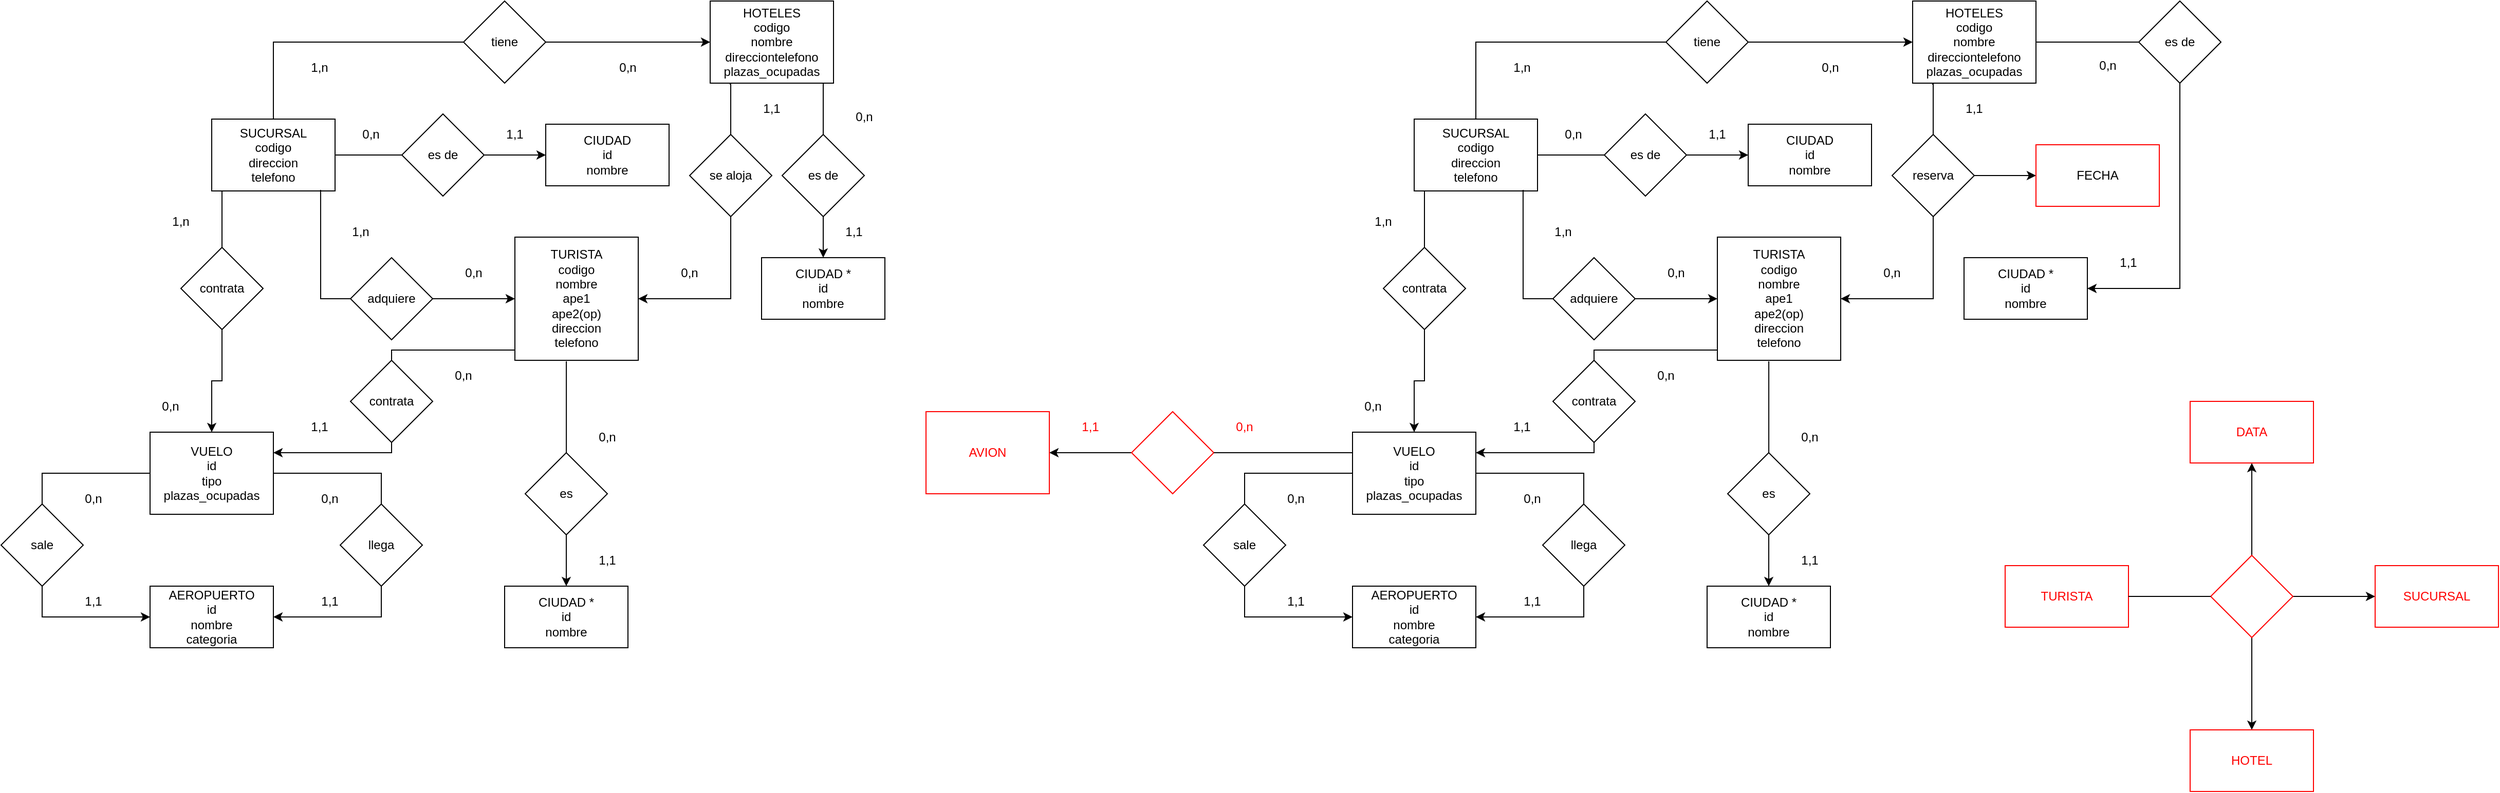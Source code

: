 <mxfile version="20.6.2" type="device"><diagram id="R2lEEEUBdFMjLlhIrx00" name="Page-1"><mxGraphModel dx="1660" dy="814" grid="1" gridSize="10" guides="1" tooltips="1" connect="1" arrows="1" fold="1" page="1" pageScale="1" pageWidth="850" pageHeight="1100" math="0" shadow="0" extFonts="Permanent Marker^https://fonts.googleapis.com/css?family=Permanent+Marker"><root><mxCell id="0"/><mxCell id="1" parent="0"/><mxCell id="Zm7PPvhM-QwbLpevcbAY-9" style="edgeStyle=orthogonalEdgeStyle;rounded=0;orthogonalLoop=1;jettySize=auto;html=1;startArrow=none;" parent="1" source="Zm7PPvhM-QwbLpevcbAY-10" target="Zm7PPvhM-QwbLpevcbAY-8" edge="1"><mxGeometry relative="1" as="geometry"/></mxCell><mxCell id="ADg1TKUSWDGI25SkD9L7-9" style="edgeStyle=orthogonalEdgeStyle;rounded=0;orthogonalLoop=1;jettySize=auto;html=1;startArrow=none;exitX=0.5;exitY=1;exitDx=0;exitDy=0;" parent="1" source="ADg1TKUSWDGI25SkD9L7-11" target="Zm7PPvhM-QwbLpevcbAY-28" edge="1"><mxGeometry relative="1" as="geometry"><mxPoint x="610" y="500" as="sourcePoint"/></mxGeometry></mxCell><mxCell id="ADg1TKUSWDGI25SkD9L7-14" style="edgeStyle=orthogonalEdgeStyle;rounded=0;orthogonalLoop=1;jettySize=auto;html=1;startArrow=none;exitX=1;exitY=0.5;exitDx=0;exitDy=0;" parent="1" source="ADg1TKUSWDGI25SkD9L7-18" target="ADg1TKUSWDGI25SkD9L7-15" edge="1"><mxGeometry relative="1" as="geometry"><mxPoint x="820" y="460" as="targetPoint"/><Array as="points"/></mxGeometry></mxCell><mxCell id="Zm7PPvhM-QwbLpevcbAY-2" value="SUCURSAL&lt;br&gt;codigo&lt;br&gt;direccion&lt;br&gt;telefono" style="rounded=0;whiteSpace=wrap;html=1;" parent="1" vertex="1"><mxGeometry x="565" y="285" width="120" height="70" as="geometry"/></mxCell><mxCell id="Zm7PPvhM-QwbLpevcbAY-8" value="CIUDAD&lt;br&gt;id&lt;br&gt;nombre" style="rounded=0;whiteSpace=wrap;html=1;" parent="1" vertex="1"><mxGeometry x="890" y="290" width="120" height="60" as="geometry"/></mxCell><mxCell id="Zm7PPvhM-QwbLpevcbAY-10" value="es de" style="rhombus;whiteSpace=wrap;html=1;" parent="1" vertex="1"><mxGeometry x="750" y="280" width="80" height="80" as="geometry"/></mxCell><mxCell id="Zm7PPvhM-QwbLpevcbAY-11" value="" style="edgeStyle=orthogonalEdgeStyle;rounded=0;orthogonalLoop=1;jettySize=auto;html=1;endArrow=none;" parent="1" source="Zm7PPvhM-QwbLpevcbAY-2" target="Zm7PPvhM-QwbLpevcbAY-10" edge="1"><mxGeometry relative="1" as="geometry"><mxPoint x="685" y="320.0" as="sourcePoint"/><mxPoint x="920" y="320.0" as="targetPoint"/></mxGeometry></mxCell><mxCell id="Zm7PPvhM-QwbLpevcbAY-19" style="edgeStyle=orthogonalEdgeStyle;rounded=0;orthogonalLoop=1;jettySize=auto;html=1;startArrow=none;" parent="1" source="Zm7PPvhM-QwbLpevcbAY-20" target="Zm7PPvhM-QwbLpevcbAY-18" edge="1"><mxGeometry relative="1" as="geometry"/></mxCell><mxCell id="Zm7PPvhM-QwbLpevcbAY-18" value="CIUDAD *&lt;br&gt;id&lt;br&gt;nombre" style="rounded=0;whiteSpace=wrap;html=1;" parent="1" vertex="1"><mxGeometry x="1100" y="420" width="120" height="60" as="geometry"/></mxCell><mxCell id="Zm7PPvhM-QwbLpevcbAY-20" value="es de" style="rhombus;whiteSpace=wrap;html=1;" parent="1" vertex="1"><mxGeometry x="1120" y="300" width="80" height="80" as="geometry"/></mxCell><mxCell id="Zm7PPvhM-QwbLpevcbAY-21" value="" style="edgeStyle=orthogonalEdgeStyle;rounded=0;orthogonalLoop=1;jettySize=auto;html=1;endArrow=none;exitX=0.908;exitY=1;exitDx=0;exitDy=0;entryX=0.5;entryY=0;entryDx=0;entryDy=0;exitPerimeter=0;" parent="1" source="ADg1TKUSWDGI25SkD9L7-37" target="Zm7PPvhM-QwbLpevcbAY-20" edge="1"><mxGeometry relative="1" as="geometry"><mxPoint x="1110" y="285" as="sourcePoint"/><mxPoint x="1180" y="280" as="targetPoint"/><Array as="points"><mxPoint x="1160" y="250"/></Array></mxGeometry></mxCell><mxCell id="Zm7PPvhM-QwbLpevcbAY-22" value="1,1" style="text;html=1;strokeColor=none;fillColor=none;align=center;verticalAlign=middle;whiteSpace=wrap;rounded=0;" parent="1" vertex="1"><mxGeometry x="1160" y="380" width="60" height="30" as="geometry"/></mxCell><mxCell id="Zm7PPvhM-QwbLpevcbAY-23" value="0,n" style="text;html=1;strokeColor=none;fillColor=none;align=center;verticalAlign=middle;whiteSpace=wrap;rounded=0;" parent="1" vertex="1"><mxGeometry x="1170" y="265" width="60" height="35" as="geometry"/></mxCell><mxCell id="Zm7PPvhM-QwbLpevcbAY-25" value="AEROPUERTO&lt;br&gt;id&lt;br&gt;nombre&lt;br&gt;categoria" style="rounded=0;whiteSpace=wrap;html=1;" parent="1" vertex="1"><mxGeometry x="505" y="740" width="120" height="60" as="geometry"/></mxCell><mxCell id="Zm7PPvhM-QwbLpevcbAY-26" style="edgeStyle=orthogonalEdgeStyle;rounded=0;orthogonalLoop=1;jettySize=auto;html=1;entryX=0;entryY=0.5;entryDx=0;entryDy=0;startArrow=none;exitX=0.5;exitY=1;exitDx=0;exitDy=0;" parent="1" source="Zm7PPvhM-QwbLpevcbAY-29" target="Zm7PPvhM-QwbLpevcbAY-25" edge="1"><mxGeometry relative="1" as="geometry"><Array as="points"><mxPoint x="400" y="770"/></Array><mxPoint x="400" y="740" as="sourcePoint"/></mxGeometry></mxCell><mxCell id="Zm7PPvhM-QwbLpevcbAY-27" style="edgeStyle=orthogonalEdgeStyle;rounded=0;orthogonalLoop=1;jettySize=auto;html=1;entryX=1;entryY=0.5;entryDx=0;entryDy=0;startArrow=none;" parent="1" source="Zm7PPvhM-QwbLpevcbAY-31" target="Zm7PPvhM-QwbLpevcbAY-25" edge="1"><mxGeometry relative="1" as="geometry"><Array as="points"><mxPoint x="730" y="770"/></Array></mxGeometry></mxCell><mxCell id="Zm7PPvhM-QwbLpevcbAY-28" value="VUELO&lt;br&gt;id&lt;br&gt;tipo&lt;br&gt;plazas_ocupadas" style="rounded=0;whiteSpace=wrap;html=1;" parent="1" vertex="1"><mxGeometry x="505" y="590" width="120" height="80" as="geometry"/></mxCell><mxCell id="Zm7PPvhM-QwbLpevcbAY-29" value="sale" style="rhombus;whiteSpace=wrap;html=1;" parent="1" vertex="1"><mxGeometry x="360" y="660" width="80" height="80" as="geometry"/></mxCell><mxCell id="Zm7PPvhM-QwbLpevcbAY-30" value="" style="edgeStyle=orthogonalEdgeStyle;rounded=0;orthogonalLoop=1;jettySize=auto;html=1;endArrow=none;entryX=0.5;entryY=0;entryDx=0;entryDy=0;" parent="1" source="Zm7PPvhM-QwbLpevcbAY-28" target="Zm7PPvhM-QwbLpevcbAY-29" edge="1"><mxGeometry relative="1" as="geometry"><mxPoint x="505" y="630.059" as="sourcePoint"/><mxPoint x="370" y="650" as="targetPoint"/><Array as="points"><mxPoint x="400" y="630"/></Array></mxGeometry></mxCell><mxCell id="Zm7PPvhM-QwbLpevcbAY-31" value="llega" style="rhombus;whiteSpace=wrap;html=1;" parent="1" vertex="1"><mxGeometry x="690" y="660" width="80" height="80" as="geometry"/></mxCell><mxCell id="Zm7PPvhM-QwbLpevcbAY-32" value="" style="edgeStyle=orthogonalEdgeStyle;rounded=0;orthogonalLoop=1;jettySize=auto;html=1;entryX=0.5;entryY=0;entryDx=0;entryDy=0;endArrow=none;" parent="1" source="Zm7PPvhM-QwbLpevcbAY-28" target="Zm7PPvhM-QwbLpevcbAY-31" edge="1"><mxGeometry relative="1" as="geometry"><mxPoint x="625" y="630.059" as="sourcePoint"/><mxPoint x="625" y="830" as="targetPoint"/><Array as="points"><mxPoint x="730" y="630"/></Array></mxGeometry></mxCell><mxCell id="Zm7PPvhM-QwbLpevcbAY-33" value="0,n" style="text;html=1;strokeColor=none;fillColor=none;align=center;verticalAlign=middle;whiteSpace=wrap;rounded=0;" parent="1" vertex="1"><mxGeometry x="650" y="640" width="60" height="30" as="geometry"/></mxCell><mxCell id="Zm7PPvhM-QwbLpevcbAY-34" value="1,1" style="text;html=1;strokeColor=none;fillColor=none;align=center;verticalAlign=middle;whiteSpace=wrap;rounded=0;" parent="1" vertex="1"><mxGeometry x="650" y="740" width="60" height="30" as="geometry"/></mxCell><mxCell id="Zm7PPvhM-QwbLpevcbAY-35" value="1,1" style="text;html=1;strokeColor=none;fillColor=none;align=center;verticalAlign=middle;whiteSpace=wrap;rounded=0;" parent="1" vertex="1"><mxGeometry x="420" y="740" width="60" height="30" as="geometry"/></mxCell><mxCell id="Zm7PPvhM-QwbLpevcbAY-36" value="0,n" style="text;html=1;strokeColor=none;fillColor=none;align=center;verticalAlign=middle;whiteSpace=wrap;rounded=0;" parent="1" vertex="1"><mxGeometry x="420" y="640" width="60" height="30" as="geometry"/></mxCell><mxCell id="ADg1TKUSWDGI25SkD9L7-5" value="0,n" style="text;html=1;strokeColor=none;fillColor=none;align=center;verticalAlign=middle;whiteSpace=wrap;rounded=0;" parent="1" vertex="1"><mxGeometry x="940" y="220" width="60" height="30" as="geometry"/></mxCell><mxCell id="ADg1TKUSWDGI25SkD9L7-6" value="1,n" style="text;html=1;strokeColor=none;fillColor=none;align=center;verticalAlign=middle;whiteSpace=wrap;rounded=0;" parent="1" vertex="1"><mxGeometry x="640" y="220" width="60" height="30" as="geometry"/></mxCell><mxCell id="ADg1TKUSWDGI25SkD9L7-7" value="0,n" style="text;html=1;strokeColor=none;fillColor=none;align=center;verticalAlign=middle;whiteSpace=wrap;rounded=0;" parent="1" vertex="1"><mxGeometry x="690" y="285" width="60" height="30" as="geometry"/></mxCell><mxCell id="ADg1TKUSWDGI25SkD9L7-8" value="1,1" style="text;html=1;strokeColor=none;fillColor=none;align=center;verticalAlign=middle;whiteSpace=wrap;rounded=0;" parent="1" vertex="1"><mxGeometry x="830" y="285" width="60" height="30" as="geometry"/></mxCell><mxCell id="ADg1TKUSWDGI25SkD9L7-10" value="" style="edgeStyle=orthogonalEdgeStyle;rounded=0;orthogonalLoop=1;jettySize=auto;html=1;endArrow=none;" parent="1" source="Zm7PPvhM-QwbLpevcbAY-2" target="ADg1TKUSWDGI25SkD9L7-11" edge="1"><mxGeometry relative="1" as="geometry"><mxPoint x="625" y="355" as="sourcePoint"/><mxPoint x="625" y="530" as="targetPoint"/><Array as="points"><mxPoint x="575" y="370"/><mxPoint x="575" y="370"/></Array></mxGeometry></mxCell><mxCell id="ADg1TKUSWDGI25SkD9L7-11" value="contrata" style="rhombus;whiteSpace=wrap;html=1;" parent="1" vertex="1"><mxGeometry x="535" y="410" width="80" height="80" as="geometry"/></mxCell><mxCell id="ADg1TKUSWDGI25SkD9L7-12" value="0,n" style="text;html=1;strokeColor=none;fillColor=none;align=center;verticalAlign=middle;whiteSpace=wrap;rounded=0;" parent="1" vertex="1"><mxGeometry x="495" y="550" width="60" height="30" as="geometry"/></mxCell><mxCell id="ADg1TKUSWDGI25SkD9L7-13" value="1,n" style="text;html=1;strokeColor=none;fillColor=none;align=center;verticalAlign=middle;whiteSpace=wrap;rounded=0;" parent="1" vertex="1"><mxGeometry x="505" y="370" width="60" height="30" as="geometry"/></mxCell><mxCell id="ADg1TKUSWDGI25SkD9L7-25" style="edgeStyle=orthogonalEdgeStyle;rounded=0;orthogonalLoop=1;jettySize=auto;html=1;startArrow=none;" parent="1" source="ADg1TKUSWDGI25SkD9L7-28" target="ADg1TKUSWDGI25SkD9L7-26" edge="1"><mxGeometry relative="1" as="geometry"><mxPoint x="910" y="730" as="targetPoint"/></mxGeometry></mxCell><mxCell id="ADg1TKUSWDGI25SkD9L7-32" style="edgeStyle=orthogonalEdgeStyle;rounded=0;orthogonalLoop=1;jettySize=auto;html=1;exitX=0.5;exitY=1;exitDx=0;exitDy=0;entryX=1;entryY=0.25;entryDx=0;entryDy=0;startArrow=none;" parent="1" source="ADg1TKUSWDGI25SkD9L7-34" target="Zm7PPvhM-QwbLpevcbAY-28" edge="1"><mxGeometry relative="1" as="geometry"><Array as="points"><mxPoint x="740" y="610"/></Array></mxGeometry></mxCell><mxCell id="ADg1TKUSWDGI25SkD9L7-15" value="TURISTA&lt;br&gt;codigo&lt;br&gt;nombre&lt;br&gt;ape1&lt;br&gt;ape2(op)&lt;br&gt;direccion&lt;br&gt;telefono" style="rounded=0;whiteSpace=wrap;html=1;" parent="1" vertex="1"><mxGeometry x="860" y="400" width="120" height="120" as="geometry"/></mxCell><mxCell id="ADg1TKUSWDGI25SkD9L7-21" value="" style="edgeStyle=orthogonalEdgeStyle;rounded=0;orthogonalLoop=1;jettySize=auto;html=1;endArrow=none;exitX=0.883;exitY=0.986;exitDx=0;exitDy=0;exitPerimeter=0;" parent="1" source="Zm7PPvhM-QwbLpevcbAY-2" target="ADg1TKUSWDGI25SkD9L7-18" edge="1"><mxGeometry relative="1" as="geometry"><mxPoint x="860" y="460" as="targetPoint"/><mxPoint x="669" y="355" as="sourcePoint"/><Array as="points"><mxPoint x="671" y="460"/></Array></mxGeometry></mxCell><mxCell id="ADg1TKUSWDGI25SkD9L7-18" value="adquiere" style="rhombus;whiteSpace=wrap;html=1;" parent="1" vertex="1"><mxGeometry x="700" y="420" width="80" height="80" as="geometry"/></mxCell><mxCell id="ADg1TKUSWDGI25SkD9L7-22" value="1,n" style="text;html=1;strokeColor=none;fillColor=none;align=center;verticalAlign=middle;whiteSpace=wrap;rounded=0;" parent="1" vertex="1"><mxGeometry x="680" y="380" width="60" height="30" as="geometry"/></mxCell><mxCell id="ADg1TKUSWDGI25SkD9L7-23" value="0,n" style="text;html=1;strokeColor=none;fillColor=none;align=center;verticalAlign=middle;whiteSpace=wrap;rounded=0;" parent="1" vertex="1"><mxGeometry x="790" y="420" width="60" height="30" as="geometry"/></mxCell><mxCell id="ADg1TKUSWDGI25SkD9L7-26" value="CIUDAD *&lt;br&gt;id&lt;br&gt;nombre" style="rounded=0;whiteSpace=wrap;html=1;" parent="1" vertex="1"><mxGeometry x="850" y="740" width="120" height="60" as="geometry"/></mxCell><mxCell id="ADg1TKUSWDGI25SkD9L7-27" value="" style="edgeStyle=orthogonalEdgeStyle;rounded=0;orthogonalLoop=1;jettySize=auto;html=1;endArrow=none;exitX=0.417;exitY=1.008;exitDx=0;exitDy=0;exitPerimeter=0;" parent="1" source="ADg1TKUSWDGI25SkD9L7-15" target="ADg1TKUSWDGI25SkD9L7-28" edge="1"><mxGeometry relative="1" as="geometry"><mxPoint x="910" y="740" as="targetPoint"/><mxPoint x="910" y="570" as="sourcePoint"/></mxGeometry></mxCell><mxCell id="ADg1TKUSWDGI25SkD9L7-28" value="es" style="rhombus;whiteSpace=wrap;html=1;" parent="1" vertex="1"><mxGeometry x="870" y="610" width="80" height="80" as="geometry"/></mxCell><mxCell id="ADg1TKUSWDGI25SkD9L7-29" value="1,1" style="text;html=1;strokeColor=none;fillColor=none;align=center;verticalAlign=middle;whiteSpace=wrap;rounded=0;" parent="1" vertex="1"><mxGeometry x="920" y="700" width="60" height="30" as="geometry"/></mxCell><mxCell id="ADg1TKUSWDGI25SkD9L7-30" value="0,n" style="text;html=1;strokeColor=none;fillColor=none;align=center;verticalAlign=middle;whiteSpace=wrap;rounded=0;" parent="1" vertex="1"><mxGeometry x="920" y="580" width="60" height="30" as="geometry"/></mxCell><mxCell id="ADg1TKUSWDGI25SkD9L7-33" value="" style="edgeStyle=orthogonalEdgeStyle;rounded=0;orthogonalLoop=1;jettySize=auto;html=1;exitX=0;exitY=0.75;exitDx=0;exitDy=0;entryX=0.5;entryY=0;entryDx=0;entryDy=0;endArrow=none;" parent="1" source="ADg1TKUSWDGI25SkD9L7-15" target="ADg1TKUSWDGI25SkD9L7-34" edge="1"><mxGeometry relative="1" as="geometry"><mxPoint x="860" y="490" as="sourcePoint"/><mxPoint x="625" y="610" as="targetPoint"/><Array as="points"><mxPoint x="860" y="510"/><mxPoint x="740" y="510"/></Array></mxGeometry></mxCell><mxCell id="ADg1TKUSWDGI25SkD9L7-34" value="contrata" style="rhombus;whiteSpace=wrap;html=1;" parent="1" vertex="1"><mxGeometry x="700" y="520" width="80" height="80" as="geometry"/></mxCell><mxCell id="ADg1TKUSWDGI25SkD9L7-35" value="1,1" style="text;html=1;strokeColor=none;fillColor=none;align=center;verticalAlign=middle;whiteSpace=wrap;rounded=0;" parent="1" vertex="1"><mxGeometry x="640" y="570" width="60" height="30" as="geometry"/></mxCell><mxCell id="ADg1TKUSWDGI25SkD9L7-36" value="0,n" style="text;html=1;strokeColor=none;fillColor=none;align=center;verticalAlign=middle;whiteSpace=wrap;rounded=0;" parent="1" vertex="1"><mxGeometry x="780" y="520" width="60" height="30" as="geometry"/></mxCell><mxCell id="ADg1TKUSWDGI25SkD9L7-41" style="edgeStyle=orthogonalEdgeStyle;rounded=0;orthogonalLoop=1;jettySize=auto;html=1;entryX=1;entryY=0.5;entryDx=0;entryDy=0;exitX=0.5;exitY=1;exitDx=0;exitDy=0;startArrow=none;" parent="1" source="ADg1TKUSWDGI25SkD9L7-43" target="ADg1TKUSWDGI25SkD9L7-15" edge="1"><mxGeometry relative="1" as="geometry"><mxPoint x="1070" y="270" as="sourcePoint"/><Array as="points"><mxPoint x="1070" y="460"/></Array></mxGeometry></mxCell><mxCell id="ADg1TKUSWDGI25SkD9L7-37" value="HOTELES&lt;br&gt;codigo&lt;br&gt;nombre&lt;br&gt;direcciontelefono&lt;br&gt;plazas_ocupadas" style="rounded=0;whiteSpace=wrap;html=1;" parent="1" vertex="1"><mxGeometry x="1050" y="170" width="120" height="80" as="geometry"/></mxCell><mxCell id="ADg1TKUSWDGI25SkD9L7-40" style="edgeStyle=orthogonalEdgeStyle;rounded=0;orthogonalLoop=1;jettySize=auto;html=1;" parent="1" source="ADg1TKUSWDGI25SkD9L7-38" target="ADg1TKUSWDGI25SkD9L7-37" edge="1"><mxGeometry relative="1" as="geometry"/></mxCell><mxCell id="ADg1TKUSWDGI25SkD9L7-38" value="tiene" style="rhombus;whiteSpace=wrap;html=1;" parent="1" vertex="1"><mxGeometry x="810" y="170" width="80" height="80" as="geometry"/></mxCell><mxCell id="ADg1TKUSWDGI25SkD9L7-39" value="" style="endArrow=none;html=1;rounded=0;entryX=0;entryY=0.5;entryDx=0;entryDy=0;exitX=0.5;exitY=0;exitDx=0;exitDy=0;" parent="1" source="Zm7PPvhM-QwbLpevcbAY-2" target="ADg1TKUSWDGI25SkD9L7-38" edge="1"><mxGeometry width="50" height="50" relative="1" as="geometry"><mxPoint x="610" y="630" as="sourcePoint"/><mxPoint x="660" y="580" as="targetPoint"/><Array as="points"><mxPoint x="625" y="210"/></Array></mxGeometry></mxCell><mxCell id="ADg1TKUSWDGI25SkD9L7-42" value="" style="edgeStyle=orthogonalEdgeStyle;rounded=0;orthogonalLoop=1;jettySize=auto;html=1;entryX=0.5;entryY=0;entryDx=0;entryDy=0;exitX=0.158;exitY=1.013;exitDx=0;exitDy=0;exitPerimeter=0;endArrow=none;" parent="1" source="ADg1TKUSWDGI25SkD9L7-37" target="ADg1TKUSWDGI25SkD9L7-43" edge="1"><mxGeometry relative="1" as="geometry"><mxPoint x="1068.96" y="251.04" as="sourcePoint"/><mxPoint x="980" y="460" as="targetPoint"/><Array as="points"><mxPoint x="1070" y="251"/></Array></mxGeometry></mxCell><mxCell id="ADg1TKUSWDGI25SkD9L7-43" value="se aloja" style="rhombus;whiteSpace=wrap;html=1;" parent="1" vertex="1"><mxGeometry x="1030" y="300" width="80" height="80" as="geometry"/></mxCell><mxCell id="ADg1TKUSWDGI25SkD9L7-45" value="0,n" style="text;html=1;strokeColor=none;fillColor=none;align=center;verticalAlign=middle;whiteSpace=wrap;rounded=0;" parent="1" vertex="1"><mxGeometry x="1000" y="420" width="60" height="30" as="geometry"/></mxCell><mxCell id="ADg1TKUSWDGI25SkD9L7-46" value="1,1" style="text;html=1;strokeColor=none;fillColor=none;align=center;verticalAlign=middle;whiteSpace=wrap;rounded=0;" parent="1" vertex="1"><mxGeometry x="1080" y="260" width="60" height="30" as="geometry"/></mxCell><mxCell id="-M6zeuJ0kb-qRSsOmrLq-1" style="edgeStyle=orthogonalEdgeStyle;rounded=0;orthogonalLoop=1;jettySize=auto;html=1;startArrow=none;" edge="1" parent="1" source="-M6zeuJ0kb-qRSsOmrLq-6" target="-M6zeuJ0kb-qRSsOmrLq-5"><mxGeometry relative="1" as="geometry"/></mxCell><mxCell id="-M6zeuJ0kb-qRSsOmrLq-2" style="edgeStyle=orthogonalEdgeStyle;rounded=0;orthogonalLoop=1;jettySize=auto;html=1;startArrow=none;exitX=0.5;exitY=1;exitDx=0;exitDy=0;" edge="1" parent="1" source="-M6zeuJ0kb-qRSsOmrLq-31" target="-M6zeuJ0kb-qRSsOmrLq-17"><mxGeometry relative="1" as="geometry"><mxPoint x="1780" y="500" as="sourcePoint"/></mxGeometry></mxCell><mxCell id="-M6zeuJ0kb-qRSsOmrLq-3" style="edgeStyle=orthogonalEdgeStyle;rounded=0;orthogonalLoop=1;jettySize=auto;html=1;startArrow=none;exitX=1;exitY=0.5;exitDx=0;exitDy=0;" edge="1" parent="1" source="-M6zeuJ0kb-qRSsOmrLq-38" target="-M6zeuJ0kb-qRSsOmrLq-36"><mxGeometry relative="1" as="geometry"><mxPoint x="1990" y="460" as="targetPoint"/><Array as="points"/></mxGeometry></mxCell><mxCell id="-M6zeuJ0kb-qRSsOmrLq-4" value="SUCURSAL&lt;br&gt;codigo&lt;br&gt;direccion&lt;br&gt;telefono" style="rounded=0;whiteSpace=wrap;html=1;" vertex="1" parent="1"><mxGeometry x="1735" y="285" width="120" height="70" as="geometry"/></mxCell><mxCell id="-M6zeuJ0kb-qRSsOmrLq-5" value="CIUDAD&lt;br&gt;id&lt;br&gt;nombre" style="rounded=0;whiteSpace=wrap;html=1;" vertex="1" parent="1"><mxGeometry x="2060" y="290" width="120" height="60" as="geometry"/></mxCell><mxCell id="-M6zeuJ0kb-qRSsOmrLq-6" value="es de" style="rhombus;whiteSpace=wrap;html=1;" vertex="1" parent="1"><mxGeometry x="1920" y="280" width="80" height="80" as="geometry"/></mxCell><mxCell id="-M6zeuJ0kb-qRSsOmrLq-7" value="" style="edgeStyle=orthogonalEdgeStyle;rounded=0;orthogonalLoop=1;jettySize=auto;html=1;endArrow=none;" edge="1" parent="1" source="-M6zeuJ0kb-qRSsOmrLq-4" target="-M6zeuJ0kb-qRSsOmrLq-6"><mxGeometry relative="1" as="geometry"><mxPoint x="1855" y="320.0" as="sourcePoint"/><mxPoint x="2090" y="320.0" as="targetPoint"/></mxGeometry></mxCell><mxCell id="-M6zeuJ0kb-qRSsOmrLq-8" style="edgeStyle=orthogonalEdgeStyle;rounded=0;orthogonalLoop=1;jettySize=auto;html=1;startArrow=none;exitX=0.5;exitY=1;exitDx=0;exitDy=0;" edge="1" parent="1" source="-M6zeuJ0kb-qRSsOmrLq-10" target="-M6zeuJ0kb-qRSsOmrLq-9"><mxGeometry relative="1" as="geometry"><Array as="points"><mxPoint x="2480" y="450"/></Array></mxGeometry></mxCell><mxCell id="-M6zeuJ0kb-qRSsOmrLq-9" value="CIUDAD *&lt;br&gt;id&lt;br&gt;nombre" style="rounded=0;whiteSpace=wrap;html=1;" vertex="1" parent="1"><mxGeometry x="2270" y="420" width="120" height="60" as="geometry"/></mxCell><mxCell id="-M6zeuJ0kb-qRSsOmrLq-10" value="es de" style="rhombus;whiteSpace=wrap;html=1;" vertex="1" parent="1"><mxGeometry x="2440" y="170" width="80" height="80" as="geometry"/></mxCell><mxCell id="-M6zeuJ0kb-qRSsOmrLq-11" value="" style="edgeStyle=orthogonalEdgeStyle;rounded=0;orthogonalLoop=1;jettySize=auto;html=1;endArrow=none;exitX=1;exitY=0.5;exitDx=0;exitDy=0;entryX=0;entryY=0.5;entryDx=0;entryDy=0;" edge="1" parent="1" source="-M6zeuJ0kb-qRSsOmrLq-51" target="-M6zeuJ0kb-qRSsOmrLq-10"><mxGeometry relative="1" as="geometry"><mxPoint x="2280" y="285" as="sourcePoint"/><mxPoint x="2350" y="280" as="targetPoint"/><Array as="points"><mxPoint x="2350" y="210"/><mxPoint x="2350" y="210"/></Array></mxGeometry></mxCell><mxCell id="-M6zeuJ0kb-qRSsOmrLq-12" value="1,1" style="text;html=1;strokeColor=none;fillColor=none;align=center;verticalAlign=middle;whiteSpace=wrap;rounded=0;" vertex="1" parent="1"><mxGeometry x="2400" y="410" width="60" height="30" as="geometry"/></mxCell><mxCell id="-M6zeuJ0kb-qRSsOmrLq-13" value="0,n" style="text;html=1;strokeColor=none;fillColor=none;align=center;verticalAlign=middle;whiteSpace=wrap;rounded=0;" vertex="1" parent="1"><mxGeometry x="2380" y="215" width="60" height="35" as="geometry"/></mxCell><mxCell id="-M6zeuJ0kb-qRSsOmrLq-14" value="AEROPUERTO&lt;br&gt;id&lt;br&gt;nombre&lt;br&gt;categoria" style="rounded=0;whiteSpace=wrap;html=1;" vertex="1" parent="1"><mxGeometry x="1675" y="740" width="120" height="60" as="geometry"/></mxCell><mxCell id="-M6zeuJ0kb-qRSsOmrLq-15" style="edgeStyle=orthogonalEdgeStyle;rounded=0;orthogonalLoop=1;jettySize=auto;html=1;entryX=0;entryY=0.5;entryDx=0;entryDy=0;startArrow=none;exitX=0.5;exitY=1;exitDx=0;exitDy=0;" edge="1" parent="1" source="-M6zeuJ0kb-qRSsOmrLq-18" target="-M6zeuJ0kb-qRSsOmrLq-14"><mxGeometry relative="1" as="geometry"><Array as="points"><mxPoint x="1570" y="770"/></Array><mxPoint x="1570" y="740" as="sourcePoint"/></mxGeometry></mxCell><mxCell id="-M6zeuJ0kb-qRSsOmrLq-16" style="edgeStyle=orthogonalEdgeStyle;rounded=0;orthogonalLoop=1;jettySize=auto;html=1;entryX=1;entryY=0.5;entryDx=0;entryDy=0;startArrow=none;" edge="1" parent="1" source="-M6zeuJ0kb-qRSsOmrLq-20" target="-M6zeuJ0kb-qRSsOmrLq-14"><mxGeometry relative="1" as="geometry"><Array as="points"><mxPoint x="1900" y="770"/></Array></mxGeometry></mxCell><mxCell id="-M6zeuJ0kb-qRSsOmrLq-62" style="edgeStyle=orthogonalEdgeStyle;rounded=0;orthogonalLoop=1;jettySize=auto;html=1;exitX=0;exitY=0.5;exitDx=0;exitDy=0;fontColor=#FF0000;startArrow=none;" edge="1" parent="1" source="-M6zeuJ0kb-qRSsOmrLq-63" target="-M6zeuJ0kb-qRSsOmrLq-61"><mxGeometry relative="1" as="geometry"/></mxCell><mxCell id="-M6zeuJ0kb-qRSsOmrLq-17" value="VUELO&lt;br&gt;id&lt;br&gt;tipo&lt;br&gt;plazas_ocupadas" style="rounded=0;whiteSpace=wrap;html=1;" vertex="1" parent="1"><mxGeometry x="1675" y="590" width="120" height="80" as="geometry"/></mxCell><mxCell id="-M6zeuJ0kb-qRSsOmrLq-18" value="sale" style="rhombus;whiteSpace=wrap;html=1;" vertex="1" parent="1"><mxGeometry x="1530" y="660" width="80" height="80" as="geometry"/></mxCell><mxCell id="-M6zeuJ0kb-qRSsOmrLq-19" value="" style="edgeStyle=orthogonalEdgeStyle;rounded=0;orthogonalLoop=1;jettySize=auto;html=1;endArrow=none;entryX=0.5;entryY=0;entryDx=0;entryDy=0;" edge="1" parent="1" source="-M6zeuJ0kb-qRSsOmrLq-17" target="-M6zeuJ0kb-qRSsOmrLq-18"><mxGeometry relative="1" as="geometry"><mxPoint x="1675" y="630.059" as="sourcePoint"/><mxPoint x="1540" y="650" as="targetPoint"/><Array as="points"><mxPoint x="1570" y="630"/></Array></mxGeometry></mxCell><mxCell id="-M6zeuJ0kb-qRSsOmrLq-20" value="llega" style="rhombus;whiteSpace=wrap;html=1;" vertex="1" parent="1"><mxGeometry x="1860" y="660" width="80" height="80" as="geometry"/></mxCell><mxCell id="-M6zeuJ0kb-qRSsOmrLq-21" value="" style="edgeStyle=orthogonalEdgeStyle;rounded=0;orthogonalLoop=1;jettySize=auto;html=1;entryX=0.5;entryY=0;entryDx=0;entryDy=0;endArrow=none;" edge="1" parent="1" source="-M6zeuJ0kb-qRSsOmrLq-17" target="-M6zeuJ0kb-qRSsOmrLq-20"><mxGeometry relative="1" as="geometry"><mxPoint x="1795" y="630.059" as="sourcePoint"/><mxPoint x="1795" y="830" as="targetPoint"/><Array as="points"><mxPoint x="1900" y="630"/></Array></mxGeometry></mxCell><mxCell id="-M6zeuJ0kb-qRSsOmrLq-22" value="0,n" style="text;html=1;strokeColor=none;fillColor=none;align=center;verticalAlign=middle;whiteSpace=wrap;rounded=0;" vertex="1" parent="1"><mxGeometry x="1820" y="640" width="60" height="30" as="geometry"/></mxCell><mxCell id="-M6zeuJ0kb-qRSsOmrLq-23" value="1,1" style="text;html=1;strokeColor=none;fillColor=none;align=center;verticalAlign=middle;whiteSpace=wrap;rounded=0;" vertex="1" parent="1"><mxGeometry x="1820" y="740" width="60" height="30" as="geometry"/></mxCell><mxCell id="-M6zeuJ0kb-qRSsOmrLq-24" value="1,1" style="text;html=1;strokeColor=none;fillColor=none;align=center;verticalAlign=middle;whiteSpace=wrap;rounded=0;" vertex="1" parent="1"><mxGeometry x="1590" y="740" width="60" height="30" as="geometry"/></mxCell><mxCell id="-M6zeuJ0kb-qRSsOmrLq-25" value="0,n" style="text;html=1;strokeColor=none;fillColor=none;align=center;verticalAlign=middle;whiteSpace=wrap;rounded=0;" vertex="1" parent="1"><mxGeometry x="1590" y="640" width="60" height="30" as="geometry"/></mxCell><mxCell id="-M6zeuJ0kb-qRSsOmrLq-26" value="0,n" style="text;html=1;strokeColor=none;fillColor=none;align=center;verticalAlign=middle;whiteSpace=wrap;rounded=0;" vertex="1" parent="1"><mxGeometry x="2110" y="220" width="60" height="30" as="geometry"/></mxCell><mxCell id="-M6zeuJ0kb-qRSsOmrLq-27" value="1,n" style="text;html=1;strokeColor=none;fillColor=none;align=center;verticalAlign=middle;whiteSpace=wrap;rounded=0;" vertex="1" parent="1"><mxGeometry x="1810" y="220" width="60" height="30" as="geometry"/></mxCell><mxCell id="-M6zeuJ0kb-qRSsOmrLq-28" value="0,n" style="text;html=1;strokeColor=none;fillColor=none;align=center;verticalAlign=middle;whiteSpace=wrap;rounded=0;" vertex="1" parent="1"><mxGeometry x="1860" y="285" width="60" height="30" as="geometry"/></mxCell><mxCell id="-M6zeuJ0kb-qRSsOmrLq-29" value="1,1" style="text;html=1;strokeColor=none;fillColor=none;align=center;verticalAlign=middle;whiteSpace=wrap;rounded=0;" vertex="1" parent="1"><mxGeometry x="2000" y="285" width="60" height="30" as="geometry"/></mxCell><mxCell id="-M6zeuJ0kb-qRSsOmrLq-30" value="" style="edgeStyle=orthogonalEdgeStyle;rounded=0;orthogonalLoop=1;jettySize=auto;html=1;endArrow=none;" edge="1" parent="1" source="-M6zeuJ0kb-qRSsOmrLq-4" target="-M6zeuJ0kb-qRSsOmrLq-31"><mxGeometry relative="1" as="geometry"><mxPoint x="1795" y="355" as="sourcePoint"/><mxPoint x="1795" y="530" as="targetPoint"/><Array as="points"><mxPoint x="1745" y="370"/><mxPoint x="1745" y="370"/></Array></mxGeometry></mxCell><mxCell id="-M6zeuJ0kb-qRSsOmrLq-31" value="contrata" style="rhombus;whiteSpace=wrap;html=1;" vertex="1" parent="1"><mxGeometry x="1705" y="410" width="80" height="80" as="geometry"/></mxCell><mxCell id="-M6zeuJ0kb-qRSsOmrLq-32" value="0,n" style="text;html=1;strokeColor=none;fillColor=none;align=center;verticalAlign=middle;whiteSpace=wrap;rounded=0;" vertex="1" parent="1"><mxGeometry x="1665" y="550" width="60" height="30" as="geometry"/></mxCell><mxCell id="-M6zeuJ0kb-qRSsOmrLq-33" value="1,n" style="text;html=1;strokeColor=none;fillColor=none;align=center;verticalAlign=middle;whiteSpace=wrap;rounded=0;" vertex="1" parent="1"><mxGeometry x="1675" y="370" width="60" height="30" as="geometry"/></mxCell><mxCell id="-M6zeuJ0kb-qRSsOmrLq-34" style="edgeStyle=orthogonalEdgeStyle;rounded=0;orthogonalLoop=1;jettySize=auto;html=1;startArrow=none;" edge="1" parent="1" source="-M6zeuJ0kb-qRSsOmrLq-43" target="-M6zeuJ0kb-qRSsOmrLq-41"><mxGeometry relative="1" as="geometry"><mxPoint x="2080" y="730" as="targetPoint"/></mxGeometry></mxCell><mxCell id="-M6zeuJ0kb-qRSsOmrLq-35" style="edgeStyle=orthogonalEdgeStyle;rounded=0;orthogonalLoop=1;jettySize=auto;html=1;exitX=0.5;exitY=1;exitDx=0;exitDy=0;entryX=1;entryY=0.25;entryDx=0;entryDy=0;startArrow=none;" edge="1" parent="1" source="-M6zeuJ0kb-qRSsOmrLq-47" target="-M6zeuJ0kb-qRSsOmrLq-17"><mxGeometry relative="1" as="geometry"><Array as="points"><mxPoint x="1910" y="610"/></Array></mxGeometry></mxCell><mxCell id="-M6zeuJ0kb-qRSsOmrLq-36" value="TURISTA&lt;br&gt;codigo&lt;br&gt;nombre&lt;br&gt;ape1&lt;br&gt;ape2(op)&lt;br&gt;direccion&lt;br&gt;telefono" style="rounded=0;whiteSpace=wrap;html=1;" vertex="1" parent="1"><mxGeometry x="2030" y="400" width="120" height="120" as="geometry"/></mxCell><mxCell id="-M6zeuJ0kb-qRSsOmrLq-37" value="" style="edgeStyle=orthogonalEdgeStyle;rounded=0;orthogonalLoop=1;jettySize=auto;html=1;endArrow=none;exitX=0.883;exitY=0.986;exitDx=0;exitDy=0;exitPerimeter=0;" edge="1" parent="1" source="-M6zeuJ0kb-qRSsOmrLq-4" target="-M6zeuJ0kb-qRSsOmrLq-38"><mxGeometry relative="1" as="geometry"><mxPoint x="2030" y="460" as="targetPoint"/><mxPoint x="1839" y="355" as="sourcePoint"/><Array as="points"><mxPoint x="1841" y="460"/></Array></mxGeometry></mxCell><mxCell id="-M6zeuJ0kb-qRSsOmrLq-38" value="adquiere" style="rhombus;whiteSpace=wrap;html=1;" vertex="1" parent="1"><mxGeometry x="1870" y="420" width="80" height="80" as="geometry"/></mxCell><mxCell id="-M6zeuJ0kb-qRSsOmrLq-39" value="1,n" style="text;html=1;strokeColor=none;fillColor=none;align=center;verticalAlign=middle;whiteSpace=wrap;rounded=0;" vertex="1" parent="1"><mxGeometry x="1850" y="380" width="60" height="30" as="geometry"/></mxCell><mxCell id="-M6zeuJ0kb-qRSsOmrLq-40" value="0,n" style="text;html=1;strokeColor=none;fillColor=none;align=center;verticalAlign=middle;whiteSpace=wrap;rounded=0;" vertex="1" parent="1"><mxGeometry x="1960" y="420" width="60" height="30" as="geometry"/></mxCell><mxCell id="-M6zeuJ0kb-qRSsOmrLq-41" value="CIUDAD *&lt;br&gt;id&lt;br&gt;nombre" style="rounded=0;whiteSpace=wrap;html=1;" vertex="1" parent="1"><mxGeometry x="2020" y="740" width="120" height="60" as="geometry"/></mxCell><mxCell id="-M6zeuJ0kb-qRSsOmrLq-42" value="" style="edgeStyle=orthogonalEdgeStyle;rounded=0;orthogonalLoop=1;jettySize=auto;html=1;endArrow=none;exitX=0.417;exitY=1.008;exitDx=0;exitDy=0;exitPerimeter=0;" edge="1" parent="1" source="-M6zeuJ0kb-qRSsOmrLq-36" target="-M6zeuJ0kb-qRSsOmrLq-43"><mxGeometry relative="1" as="geometry"><mxPoint x="2080" y="740" as="targetPoint"/><mxPoint x="2080" y="570" as="sourcePoint"/></mxGeometry></mxCell><mxCell id="-M6zeuJ0kb-qRSsOmrLq-43" value="es" style="rhombus;whiteSpace=wrap;html=1;" vertex="1" parent="1"><mxGeometry x="2040" y="610" width="80" height="80" as="geometry"/></mxCell><mxCell id="-M6zeuJ0kb-qRSsOmrLq-44" value="1,1" style="text;html=1;strokeColor=none;fillColor=none;align=center;verticalAlign=middle;whiteSpace=wrap;rounded=0;" vertex="1" parent="1"><mxGeometry x="2090" y="700" width="60" height="30" as="geometry"/></mxCell><mxCell id="-M6zeuJ0kb-qRSsOmrLq-45" value="0,n" style="text;html=1;strokeColor=none;fillColor=none;align=center;verticalAlign=middle;whiteSpace=wrap;rounded=0;" vertex="1" parent="1"><mxGeometry x="2090" y="580" width="60" height="30" as="geometry"/></mxCell><mxCell id="-M6zeuJ0kb-qRSsOmrLq-46" value="" style="edgeStyle=orthogonalEdgeStyle;rounded=0;orthogonalLoop=1;jettySize=auto;html=1;exitX=0;exitY=0.75;exitDx=0;exitDy=0;entryX=0.5;entryY=0;entryDx=0;entryDy=0;endArrow=none;" edge="1" parent="1" source="-M6zeuJ0kb-qRSsOmrLq-36" target="-M6zeuJ0kb-qRSsOmrLq-47"><mxGeometry relative="1" as="geometry"><mxPoint x="2030" y="490" as="sourcePoint"/><mxPoint x="1795" y="610" as="targetPoint"/><Array as="points"><mxPoint x="2030" y="510"/><mxPoint x="1910" y="510"/></Array></mxGeometry></mxCell><mxCell id="-M6zeuJ0kb-qRSsOmrLq-47" value="contrata" style="rhombus;whiteSpace=wrap;html=1;" vertex="1" parent="1"><mxGeometry x="1870" y="520" width="80" height="80" as="geometry"/></mxCell><mxCell id="-M6zeuJ0kb-qRSsOmrLq-48" value="1,1" style="text;html=1;strokeColor=none;fillColor=none;align=center;verticalAlign=middle;whiteSpace=wrap;rounded=0;" vertex="1" parent="1"><mxGeometry x="1810" y="570" width="60" height="30" as="geometry"/></mxCell><mxCell id="-M6zeuJ0kb-qRSsOmrLq-49" value="0,n" style="text;html=1;strokeColor=none;fillColor=none;align=center;verticalAlign=middle;whiteSpace=wrap;rounded=0;" vertex="1" parent="1"><mxGeometry x="1950" y="520" width="60" height="30" as="geometry"/></mxCell><mxCell id="-M6zeuJ0kb-qRSsOmrLq-50" style="edgeStyle=orthogonalEdgeStyle;rounded=0;orthogonalLoop=1;jettySize=auto;html=1;entryX=1;entryY=0.5;entryDx=0;entryDy=0;exitX=0.5;exitY=1;exitDx=0;exitDy=0;startArrow=none;" edge="1" parent="1" source="-M6zeuJ0kb-qRSsOmrLq-56" target="-M6zeuJ0kb-qRSsOmrLq-36"><mxGeometry relative="1" as="geometry"><mxPoint x="2240" y="270" as="sourcePoint"/><Array as="points"><mxPoint x="2240" y="460"/></Array></mxGeometry></mxCell><mxCell id="-M6zeuJ0kb-qRSsOmrLq-51" value="HOTELES&lt;br&gt;codigo&lt;br&gt;nombre&lt;br&gt;direcciontelefono&lt;br&gt;plazas_ocupadas" style="rounded=0;whiteSpace=wrap;html=1;" vertex="1" parent="1"><mxGeometry x="2220" y="170" width="120" height="80" as="geometry"/></mxCell><mxCell id="-M6zeuJ0kb-qRSsOmrLq-52" style="edgeStyle=orthogonalEdgeStyle;rounded=0;orthogonalLoop=1;jettySize=auto;html=1;" edge="1" parent="1" source="-M6zeuJ0kb-qRSsOmrLq-53" target="-M6zeuJ0kb-qRSsOmrLq-51"><mxGeometry relative="1" as="geometry"/></mxCell><mxCell id="-M6zeuJ0kb-qRSsOmrLq-53" value="tiene" style="rhombus;whiteSpace=wrap;html=1;" vertex="1" parent="1"><mxGeometry x="1980" y="170" width="80" height="80" as="geometry"/></mxCell><mxCell id="-M6zeuJ0kb-qRSsOmrLq-54" value="" style="endArrow=none;html=1;rounded=0;entryX=0;entryY=0.5;entryDx=0;entryDy=0;exitX=0.5;exitY=0;exitDx=0;exitDy=0;" edge="1" parent="1" source="-M6zeuJ0kb-qRSsOmrLq-4" target="-M6zeuJ0kb-qRSsOmrLq-53"><mxGeometry width="50" height="50" relative="1" as="geometry"><mxPoint x="1780" y="630" as="sourcePoint"/><mxPoint x="1830" y="580" as="targetPoint"/><Array as="points"><mxPoint x="1795" y="210"/></Array></mxGeometry></mxCell><mxCell id="-M6zeuJ0kb-qRSsOmrLq-55" value="" style="edgeStyle=orthogonalEdgeStyle;rounded=0;orthogonalLoop=1;jettySize=auto;html=1;entryX=0.5;entryY=0;entryDx=0;entryDy=0;exitX=0.158;exitY=1.013;exitDx=0;exitDy=0;exitPerimeter=0;endArrow=none;" edge="1" parent="1" source="-M6zeuJ0kb-qRSsOmrLq-51" target="-M6zeuJ0kb-qRSsOmrLq-56"><mxGeometry relative="1" as="geometry"><mxPoint x="2238.96" y="251.04" as="sourcePoint"/><mxPoint x="2150" y="460" as="targetPoint"/><Array as="points"><mxPoint x="2240" y="251"/></Array></mxGeometry></mxCell><mxCell id="-M6zeuJ0kb-qRSsOmrLq-60" value="" style="edgeStyle=orthogonalEdgeStyle;rounded=0;orthogonalLoop=1;jettySize=auto;html=1;fontColor=#FF0000;" edge="1" parent="1" source="-M6zeuJ0kb-qRSsOmrLq-56" target="-M6zeuJ0kb-qRSsOmrLq-59"><mxGeometry relative="1" as="geometry"/></mxCell><mxCell id="-M6zeuJ0kb-qRSsOmrLq-56" value="reserva" style="rhombus;whiteSpace=wrap;html=1;" vertex="1" parent="1"><mxGeometry x="2200" y="300" width="80" height="80" as="geometry"/></mxCell><mxCell id="-M6zeuJ0kb-qRSsOmrLq-57" value="0,n" style="text;html=1;strokeColor=none;fillColor=none;align=center;verticalAlign=middle;whiteSpace=wrap;rounded=0;" vertex="1" parent="1"><mxGeometry x="2170" y="420" width="60" height="30" as="geometry"/></mxCell><mxCell id="-M6zeuJ0kb-qRSsOmrLq-58" value="1,1" style="text;html=1;strokeColor=none;fillColor=none;align=center;verticalAlign=middle;whiteSpace=wrap;rounded=0;" vertex="1" parent="1"><mxGeometry x="2250" y="260" width="60" height="30" as="geometry"/></mxCell><mxCell id="-M6zeuJ0kb-qRSsOmrLq-59" value="FECHA" style="whiteSpace=wrap;html=1;strokeColor=#FF0000;" vertex="1" parent="1"><mxGeometry x="2340" y="310" width="120" height="60" as="geometry"/></mxCell><mxCell id="-M6zeuJ0kb-qRSsOmrLq-61" value="AVION" style="rounded=0;whiteSpace=wrap;html=1;strokeColor=#FF0000;fontColor=#FF0000;" vertex="1" parent="1"><mxGeometry x="1260" y="570" width="120" height="80" as="geometry"/></mxCell><mxCell id="-M6zeuJ0kb-qRSsOmrLq-63" value="" style="rhombus;whiteSpace=wrap;html=1;strokeColor=#FF0000;fontColor=#FF0000;" vertex="1" parent="1"><mxGeometry x="1460" y="570" width="80" height="80" as="geometry"/></mxCell><mxCell id="-M6zeuJ0kb-qRSsOmrLq-64" value="" style="edgeStyle=orthogonalEdgeStyle;rounded=0;orthogonalLoop=1;jettySize=auto;html=1;exitX=0;exitY=0.25;exitDx=0;exitDy=0;fontColor=#FF0000;endArrow=none;" edge="1" parent="1" source="-M6zeuJ0kb-qRSsOmrLq-17" target="-M6zeuJ0kb-qRSsOmrLq-63"><mxGeometry relative="1" as="geometry"><mxPoint x="1675" y="610" as="sourcePoint"/><mxPoint x="1380" y="610" as="targetPoint"/></mxGeometry></mxCell><mxCell id="-M6zeuJ0kb-qRSsOmrLq-65" value="1,1" style="text;html=1;strokeColor=none;fillColor=none;align=center;verticalAlign=middle;whiteSpace=wrap;rounded=0;fontColor=#FF0000;" vertex="1" parent="1"><mxGeometry x="1390" y="570" width="60" height="30" as="geometry"/></mxCell><mxCell id="-M6zeuJ0kb-qRSsOmrLq-66" value="0,n" style="text;html=1;strokeColor=none;fillColor=none;align=center;verticalAlign=middle;whiteSpace=wrap;rounded=0;fontColor=#FF0000;" vertex="1" parent="1"><mxGeometry x="1540" y="570" width="60" height="30" as="geometry"/></mxCell><mxCell id="-M6zeuJ0kb-qRSsOmrLq-69" value="" style="edgeStyle=orthogonalEdgeStyle;rounded=0;orthogonalLoop=1;jettySize=auto;html=1;fontColor=#FF0000;startArrow=none;" edge="1" parent="1" source="-M6zeuJ0kb-qRSsOmrLq-70" target="-M6zeuJ0kb-qRSsOmrLq-68"><mxGeometry relative="1" as="geometry"/></mxCell><mxCell id="-M6zeuJ0kb-qRSsOmrLq-67" value="TURISTA" style="rounded=0;whiteSpace=wrap;html=1;strokeColor=#FF0000;fontColor=#FF0000;" vertex="1" parent="1"><mxGeometry x="2310" y="720" width="120" height="60" as="geometry"/></mxCell><mxCell id="-M6zeuJ0kb-qRSsOmrLq-68" value="SUCURSAL" style="whiteSpace=wrap;html=1;strokeColor=#FF0000;fontColor=#FF0000;rounded=0;" vertex="1" parent="1"><mxGeometry x="2670" y="720" width="120" height="60" as="geometry"/></mxCell><mxCell id="-M6zeuJ0kb-qRSsOmrLq-73" value="" style="edgeStyle=orthogonalEdgeStyle;rounded=0;orthogonalLoop=1;jettySize=auto;html=1;fontColor=#FF0000;" edge="1" parent="1" source="-M6zeuJ0kb-qRSsOmrLq-70" target="-M6zeuJ0kb-qRSsOmrLq-72"><mxGeometry relative="1" as="geometry"/></mxCell><mxCell id="-M6zeuJ0kb-qRSsOmrLq-75" value="" style="edgeStyle=orthogonalEdgeStyle;rounded=0;orthogonalLoop=1;jettySize=auto;html=1;fontColor=#FF0000;" edge="1" parent="1" source="-M6zeuJ0kb-qRSsOmrLq-70" target="-M6zeuJ0kb-qRSsOmrLq-74"><mxGeometry relative="1" as="geometry"/></mxCell><mxCell id="-M6zeuJ0kb-qRSsOmrLq-70" value="" style="rhombus;whiteSpace=wrap;html=1;strokeColor=#FF0000;fontColor=#FF0000;" vertex="1" parent="1"><mxGeometry x="2510" y="710" width="80" height="80" as="geometry"/></mxCell><mxCell id="-M6zeuJ0kb-qRSsOmrLq-71" value="" style="edgeStyle=orthogonalEdgeStyle;rounded=0;orthogonalLoop=1;jettySize=auto;html=1;fontColor=#FF0000;endArrow=none;" edge="1" parent="1" source="-M6zeuJ0kb-qRSsOmrLq-67" target="-M6zeuJ0kb-qRSsOmrLq-70"><mxGeometry relative="1" as="geometry"><mxPoint x="2430" y="750" as="sourcePoint"/><mxPoint x="2670" y="750" as="targetPoint"/></mxGeometry></mxCell><mxCell id="-M6zeuJ0kb-qRSsOmrLq-72" value="DATA" style="whiteSpace=wrap;html=1;strokeColor=#FF0000;fontColor=#FF0000;" vertex="1" parent="1"><mxGeometry x="2490" y="560" width="120" height="60" as="geometry"/></mxCell><mxCell id="-M6zeuJ0kb-qRSsOmrLq-74" value="HOTEL" style="whiteSpace=wrap;html=1;strokeColor=#FF0000;fontColor=#FF0000;" vertex="1" parent="1"><mxGeometry x="2490" y="880" width="120" height="60" as="geometry"/></mxCell></root></mxGraphModel></diagram></mxfile>